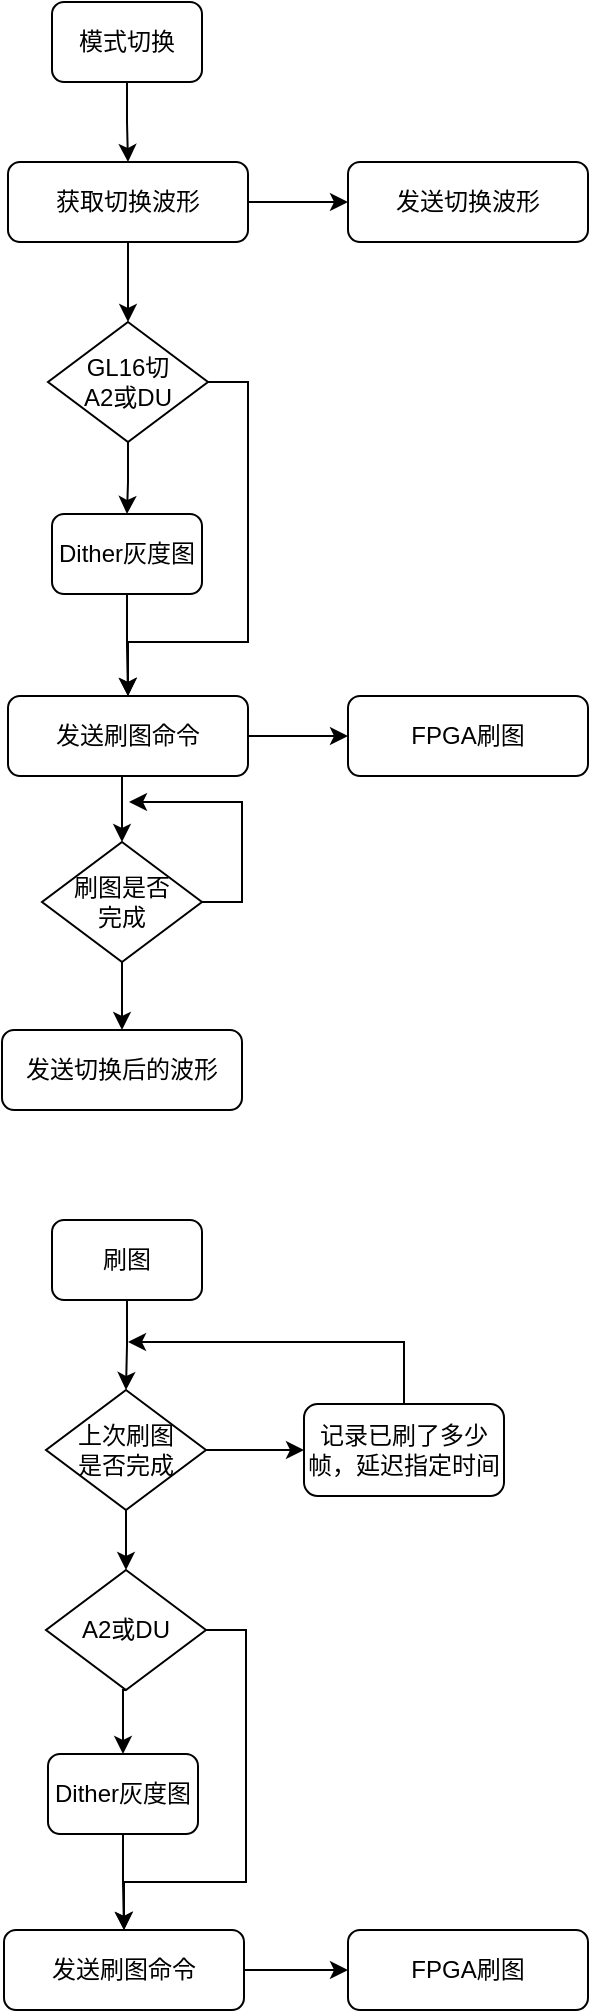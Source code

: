 <mxfile version="24.7.1" type="github">
  <diagram id="C5RBs43oDa-KdzZeNtuy" name="Page-1">
    <mxGraphModel dx="1378" dy="796" grid="1" gridSize="10" guides="1" tooltips="1" connect="1" arrows="1" fold="1" page="1" pageScale="1" pageWidth="827" pageHeight="1169" math="0" shadow="0">
      <root>
        <mxCell id="WIyWlLk6GJQsqaUBKTNV-0" />
        <mxCell id="WIyWlLk6GJQsqaUBKTNV-1" parent="WIyWlLk6GJQsqaUBKTNV-0" />
        <mxCell id="-GVNDicq8zcGFJ8YRAbc-1" value="" style="edgeStyle=orthogonalEdgeStyle;rounded=0;orthogonalLoop=1;jettySize=auto;html=1;" edge="1" parent="WIyWlLk6GJQsqaUBKTNV-1" source="WIyWlLk6GJQsqaUBKTNV-3" target="-GVNDicq8zcGFJ8YRAbc-0">
          <mxGeometry relative="1" as="geometry" />
        </mxCell>
        <mxCell id="WIyWlLk6GJQsqaUBKTNV-3" value="模式切换" style="rounded=1;whiteSpace=wrap;html=1;fontSize=12;glass=0;strokeWidth=1;shadow=0;" parent="WIyWlLk6GJQsqaUBKTNV-1" vertex="1">
          <mxGeometry x="182" y="80" width="75" height="40" as="geometry" />
        </mxCell>
        <mxCell id="-GVNDicq8zcGFJ8YRAbc-3" value="" style="edgeStyle=orthogonalEdgeStyle;rounded=0;orthogonalLoop=1;jettySize=auto;html=1;" edge="1" parent="WIyWlLk6GJQsqaUBKTNV-1" source="-GVNDicq8zcGFJ8YRAbc-0" target="-GVNDicq8zcGFJ8YRAbc-2">
          <mxGeometry relative="1" as="geometry" />
        </mxCell>
        <mxCell id="-GVNDicq8zcGFJ8YRAbc-12" style="edgeStyle=orthogonalEdgeStyle;rounded=0;orthogonalLoop=1;jettySize=auto;html=1;exitX=0.5;exitY=1;exitDx=0;exitDy=0;entryX=0.5;entryY=0;entryDx=0;entryDy=0;" edge="1" parent="WIyWlLk6GJQsqaUBKTNV-1" source="-GVNDicq8zcGFJ8YRAbc-0" target="-GVNDicq8zcGFJ8YRAbc-8">
          <mxGeometry relative="1" as="geometry" />
        </mxCell>
        <mxCell id="-GVNDicq8zcGFJ8YRAbc-0" value="获取切换波形" style="whiteSpace=wrap;html=1;rounded=1;glass=0;strokeWidth=1;shadow=0;" vertex="1" parent="WIyWlLk6GJQsqaUBKTNV-1">
          <mxGeometry x="160" y="160" width="120" height="40" as="geometry" />
        </mxCell>
        <mxCell id="-GVNDicq8zcGFJ8YRAbc-2" value="发送切换波形" style="whiteSpace=wrap;html=1;rounded=1;glass=0;strokeWidth=1;shadow=0;" vertex="1" parent="WIyWlLk6GJQsqaUBKTNV-1">
          <mxGeometry x="330" y="160" width="120" height="40" as="geometry" />
        </mxCell>
        <mxCell id="-GVNDicq8zcGFJ8YRAbc-16" style="edgeStyle=orthogonalEdgeStyle;rounded=0;orthogonalLoop=1;jettySize=auto;html=1;exitX=1;exitY=0.5;exitDx=0;exitDy=0;" edge="1" parent="WIyWlLk6GJQsqaUBKTNV-1" source="-GVNDicq8zcGFJ8YRAbc-4">
          <mxGeometry relative="1" as="geometry">
            <mxPoint x="330" y="447" as="targetPoint" />
          </mxGeometry>
        </mxCell>
        <mxCell id="-GVNDicq8zcGFJ8YRAbc-20" style="edgeStyle=orthogonalEdgeStyle;rounded=0;orthogonalLoop=1;jettySize=auto;html=1;exitX=0.5;exitY=1;exitDx=0;exitDy=0;entryX=0.5;entryY=0;entryDx=0;entryDy=0;" edge="1" parent="WIyWlLk6GJQsqaUBKTNV-1" source="-GVNDicq8zcGFJ8YRAbc-4" target="-GVNDicq8zcGFJ8YRAbc-19">
          <mxGeometry relative="1" as="geometry">
            <mxPoint x="220" y="480" as="targetPoint" />
          </mxGeometry>
        </mxCell>
        <mxCell id="-GVNDicq8zcGFJ8YRAbc-4" value="发送刷图命令" style="whiteSpace=wrap;html=1;rounded=1;glass=0;strokeWidth=1;shadow=0;" vertex="1" parent="WIyWlLk6GJQsqaUBKTNV-1">
          <mxGeometry x="160" y="427" width="120" height="40" as="geometry" />
        </mxCell>
        <mxCell id="-GVNDicq8zcGFJ8YRAbc-15" style="edgeStyle=orthogonalEdgeStyle;rounded=0;orthogonalLoop=1;jettySize=auto;html=1;exitX=1;exitY=0.5;exitDx=0;exitDy=0;entryX=0.5;entryY=0;entryDx=0;entryDy=0;" edge="1" parent="WIyWlLk6GJQsqaUBKTNV-1" source="-GVNDicq8zcGFJ8YRAbc-8" target="-GVNDicq8zcGFJ8YRAbc-4">
          <mxGeometry relative="1" as="geometry">
            <Array as="points">
              <mxPoint x="280" y="270" />
              <mxPoint x="280" y="400" />
              <mxPoint x="220" y="400" />
            </Array>
          </mxGeometry>
        </mxCell>
        <mxCell id="-GVNDicq8zcGFJ8YRAbc-8" value="GL16切&lt;div&gt;A2或DU&lt;/div&gt;" style="rhombus;whiteSpace=wrap;html=1;" vertex="1" parent="WIyWlLk6GJQsqaUBKTNV-1">
          <mxGeometry x="180" y="240" width="80" height="60" as="geometry" />
        </mxCell>
        <mxCell id="-GVNDicq8zcGFJ8YRAbc-13" value="" style="edgeStyle=orthogonalEdgeStyle;rounded=0;orthogonalLoop=1;jettySize=auto;html=1;exitX=0.5;exitY=1;exitDx=0;exitDy=0;" edge="1" parent="WIyWlLk6GJQsqaUBKTNV-1" source="-GVNDicq8zcGFJ8YRAbc-8" target="-GVNDicq8zcGFJ8YRAbc-11">
          <mxGeometry relative="1" as="geometry">
            <mxPoint x="220" y="420" as="targetPoint" />
            <mxPoint x="220" y="300" as="sourcePoint" />
          </mxGeometry>
        </mxCell>
        <mxCell id="-GVNDicq8zcGFJ8YRAbc-14" style="edgeStyle=orthogonalEdgeStyle;rounded=0;orthogonalLoop=1;jettySize=auto;html=1;exitX=0.5;exitY=1;exitDx=0;exitDy=0;entryX=0.5;entryY=0;entryDx=0;entryDy=0;" edge="1" parent="WIyWlLk6GJQsqaUBKTNV-1" source="-GVNDicq8zcGFJ8YRAbc-11" target="-GVNDicq8zcGFJ8YRAbc-4">
          <mxGeometry relative="1" as="geometry" />
        </mxCell>
        <mxCell id="-GVNDicq8zcGFJ8YRAbc-11" value="Dither灰度图" style="rounded=1;whiteSpace=wrap;html=1;fontSize=12;glass=0;strokeWidth=1;shadow=0;" vertex="1" parent="WIyWlLk6GJQsqaUBKTNV-1">
          <mxGeometry x="182" y="336" width="75" height="40" as="geometry" />
        </mxCell>
        <mxCell id="-GVNDicq8zcGFJ8YRAbc-17" value="FPGA刷图" style="whiteSpace=wrap;html=1;rounded=1;glass=0;strokeWidth=1;shadow=0;" vertex="1" parent="WIyWlLk6GJQsqaUBKTNV-1">
          <mxGeometry x="330" y="427" width="120" height="40" as="geometry" />
        </mxCell>
        <mxCell id="-GVNDicq8zcGFJ8YRAbc-25" style="edgeStyle=orthogonalEdgeStyle;rounded=0;orthogonalLoop=1;jettySize=auto;html=1;exitX=0.5;exitY=1;exitDx=0;exitDy=0;entryX=0.5;entryY=0;entryDx=0;entryDy=0;" edge="1" parent="WIyWlLk6GJQsqaUBKTNV-1" source="-GVNDicq8zcGFJ8YRAbc-19" target="-GVNDicq8zcGFJ8YRAbc-23">
          <mxGeometry relative="1" as="geometry" />
        </mxCell>
        <mxCell id="-GVNDicq8zcGFJ8YRAbc-26" style="edgeStyle=orthogonalEdgeStyle;rounded=0;orthogonalLoop=1;jettySize=auto;html=1;exitX=1;exitY=0.5;exitDx=0;exitDy=0;" edge="1" parent="WIyWlLk6GJQsqaUBKTNV-1" source="-GVNDicq8zcGFJ8YRAbc-19">
          <mxGeometry relative="1" as="geometry">
            <mxPoint x="220" y="480" as="targetPoint" />
          </mxGeometry>
        </mxCell>
        <mxCell id="-GVNDicq8zcGFJ8YRAbc-19" value="刷图是否&lt;div&gt;完成&lt;/div&gt;" style="rhombus;whiteSpace=wrap;html=1;" vertex="1" parent="WIyWlLk6GJQsqaUBKTNV-1">
          <mxGeometry x="177" y="500" width="80" height="60" as="geometry" />
        </mxCell>
        <mxCell id="-GVNDicq8zcGFJ8YRAbc-23" value="发送切换后的波形" style="whiteSpace=wrap;html=1;rounded=1;glass=0;strokeWidth=1;shadow=0;" vertex="1" parent="WIyWlLk6GJQsqaUBKTNV-1">
          <mxGeometry x="157" y="594" width="120" height="40" as="geometry" />
        </mxCell>
        <mxCell id="-GVNDicq8zcGFJ8YRAbc-29" style="edgeStyle=orthogonalEdgeStyle;rounded=0;orthogonalLoop=1;jettySize=auto;html=1;exitX=0.5;exitY=1;exitDx=0;exitDy=0;entryX=0.5;entryY=0;entryDx=0;entryDy=0;" edge="1" parent="WIyWlLk6GJQsqaUBKTNV-1" source="-GVNDicq8zcGFJ8YRAbc-27" target="-GVNDicq8zcGFJ8YRAbc-28">
          <mxGeometry relative="1" as="geometry" />
        </mxCell>
        <mxCell id="-GVNDicq8zcGFJ8YRAbc-27" value="刷图" style="rounded=1;whiteSpace=wrap;html=1;fontSize=12;glass=0;strokeWidth=1;shadow=0;" vertex="1" parent="WIyWlLk6GJQsqaUBKTNV-1">
          <mxGeometry x="182" y="689" width="75" height="40" as="geometry" />
        </mxCell>
        <mxCell id="-GVNDicq8zcGFJ8YRAbc-30" style="edgeStyle=orthogonalEdgeStyle;rounded=0;orthogonalLoop=1;jettySize=auto;html=1;exitX=1;exitY=0.5;exitDx=0;exitDy=0;entryX=0;entryY=0.5;entryDx=0;entryDy=0;" edge="1" parent="WIyWlLk6GJQsqaUBKTNV-1" source="-GVNDicq8zcGFJ8YRAbc-28" target="-GVNDicq8zcGFJ8YRAbc-31">
          <mxGeometry relative="1" as="geometry">
            <mxPoint x="320" y="804" as="targetPoint" />
          </mxGeometry>
        </mxCell>
        <mxCell id="-GVNDicq8zcGFJ8YRAbc-42" style="edgeStyle=orthogonalEdgeStyle;rounded=0;orthogonalLoop=1;jettySize=auto;html=1;exitX=0.5;exitY=1;exitDx=0;exitDy=0;entryX=0.5;entryY=0;entryDx=0;entryDy=0;" edge="1" parent="WIyWlLk6GJQsqaUBKTNV-1" source="-GVNDicq8zcGFJ8YRAbc-28" target="-GVNDicq8zcGFJ8YRAbc-40">
          <mxGeometry relative="1" as="geometry" />
        </mxCell>
        <mxCell id="-GVNDicq8zcGFJ8YRAbc-28" value="上次刷图&lt;div&gt;是否完成&lt;/div&gt;" style="rhombus;whiteSpace=wrap;html=1;" vertex="1" parent="WIyWlLk6GJQsqaUBKTNV-1">
          <mxGeometry x="179" y="774" width="80" height="60" as="geometry" />
        </mxCell>
        <mxCell id="-GVNDicq8zcGFJ8YRAbc-39" style="edgeStyle=orthogonalEdgeStyle;rounded=0;orthogonalLoop=1;jettySize=auto;html=1;exitX=0.5;exitY=0;exitDx=0;exitDy=0;" edge="1" parent="WIyWlLk6GJQsqaUBKTNV-1" source="-GVNDicq8zcGFJ8YRAbc-31">
          <mxGeometry relative="1" as="geometry">
            <mxPoint x="220" y="750" as="targetPoint" />
            <Array as="points">
              <mxPoint x="358" y="750" />
            </Array>
          </mxGeometry>
        </mxCell>
        <mxCell id="-GVNDicq8zcGFJ8YRAbc-31" value="记录已刷了多少帧，延迟指定时间" style="rounded=1;whiteSpace=wrap;html=1;fontSize=12;glass=0;strokeWidth=1;shadow=0;" vertex="1" parent="WIyWlLk6GJQsqaUBKTNV-1">
          <mxGeometry x="308" y="781" width="100" height="46" as="geometry" />
        </mxCell>
        <mxCell id="-GVNDicq8zcGFJ8YRAbc-43" style="edgeStyle=orthogonalEdgeStyle;rounded=0;orthogonalLoop=1;jettySize=auto;html=1;exitX=0.5;exitY=1;exitDx=0;exitDy=0;entryX=0.5;entryY=0;entryDx=0;entryDy=0;" edge="1" parent="WIyWlLk6GJQsqaUBKTNV-1" source="-GVNDicq8zcGFJ8YRAbc-40" target="-GVNDicq8zcGFJ8YRAbc-41">
          <mxGeometry relative="1" as="geometry" />
        </mxCell>
        <mxCell id="-GVNDicq8zcGFJ8YRAbc-49" style="edgeStyle=orthogonalEdgeStyle;rounded=0;orthogonalLoop=1;jettySize=auto;html=1;exitX=1;exitY=0.5;exitDx=0;exitDy=0;entryX=0.5;entryY=0;entryDx=0;entryDy=0;" edge="1" parent="WIyWlLk6GJQsqaUBKTNV-1" source="-GVNDicq8zcGFJ8YRAbc-40" target="-GVNDicq8zcGFJ8YRAbc-44">
          <mxGeometry relative="1" as="geometry">
            <Array as="points">
              <mxPoint x="279" y="894" />
              <mxPoint x="279" y="1020" />
              <mxPoint x="218" y="1020" />
            </Array>
          </mxGeometry>
        </mxCell>
        <mxCell id="-GVNDicq8zcGFJ8YRAbc-40" value="&lt;span style=&quot;background-color: initial;&quot;&gt;A2或DU&lt;/span&gt;" style="rhombus;whiteSpace=wrap;html=1;" vertex="1" parent="WIyWlLk6GJQsqaUBKTNV-1">
          <mxGeometry x="179" y="864" width="80" height="60" as="geometry" />
        </mxCell>
        <mxCell id="-GVNDicq8zcGFJ8YRAbc-45" style="edgeStyle=orthogonalEdgeStyle;rounded=0;orthogonalLoop=1;jettySize=auto;html=1;exitX=0.5;exitY=1;exitDx=0;exitDy=0;entryX=0.5;entryY=0;entryDx=0;entryDy=0;" edge="1" parent="WIyWlLk6GJQsqaUBKTNV-1" source="-GVNDicq8zcGFJ8YRAbc-41" target="-GVNDicq8zcGFJ8YRAbc-44">
          <mxGeometry relative="1" as="geometry" />
        </mxCell>
        <mxCell id="-GVNDicq8zcGFJ8YRAbc-41" value="Dither灰度图" style="rounded=1;whiteSpace=wrap;html=1;fontSize=12;glass=0;strokeWidth=1;shadow=0;" vertex="1" parent="WIyWlLk6GJQsqaUBKTNV-1">
          <mxGeometry x="180" y="956" width="75" height="40" as="geometry" />
        </mxCell>
        <mxCell id="-GVNDicq8zcGFJ8YRAbc-51" style="edgeStyle=orthogonalEdgeStyle;rounded=0;orthogonalLoop=1;jettySize=auto;html=1;exitX=1;exitY=0.5;exitDx=0;exitDy=0;entryX=0;entryY=0.5;entryDx=0;entryDy=0;" edge="1" parent="WIyWlLk6GJQsqaUBKTNV-1" source="-GVNDicq8zcGFJ8YRAbc-44" target="-GVNDicq8zcGFJ8YRAbc-50">
          <mxGeometry relative="1" as="geometry" />
        </mxCell>
        <mxCell id="-GVNDicq8zcGFJ8YRAbc-44" value="发送刷图命令" style="whiteSpace=wrap;html=1;rounded=1;glass=0;strokeWidth=1;shadow=0;" vertex="1" parent="WIyWlLk6GJQsqaUBKTNV-1">
          <mxGeometry x="158" y="1044" width="120" height="40" as="geometry" />
        </mxCell>
        <mxCell id="-GVNDicq8zcGFJ8YRAbc-50" value="FPGA刷图" style="whiteSpace=wrap;html=1;rounded=1;glass=0;strokeWidth=1;shadow=0;" vertex="1" parent="WIyWlLk6GJQsqaUBKTNV-1">
          <mxGeometry x="330" y="1044" width="120" height="40" as="geometry" />
        </mxCell>
      </root>
    </mxGraphModel>
  </diagram>
</mxfile>
